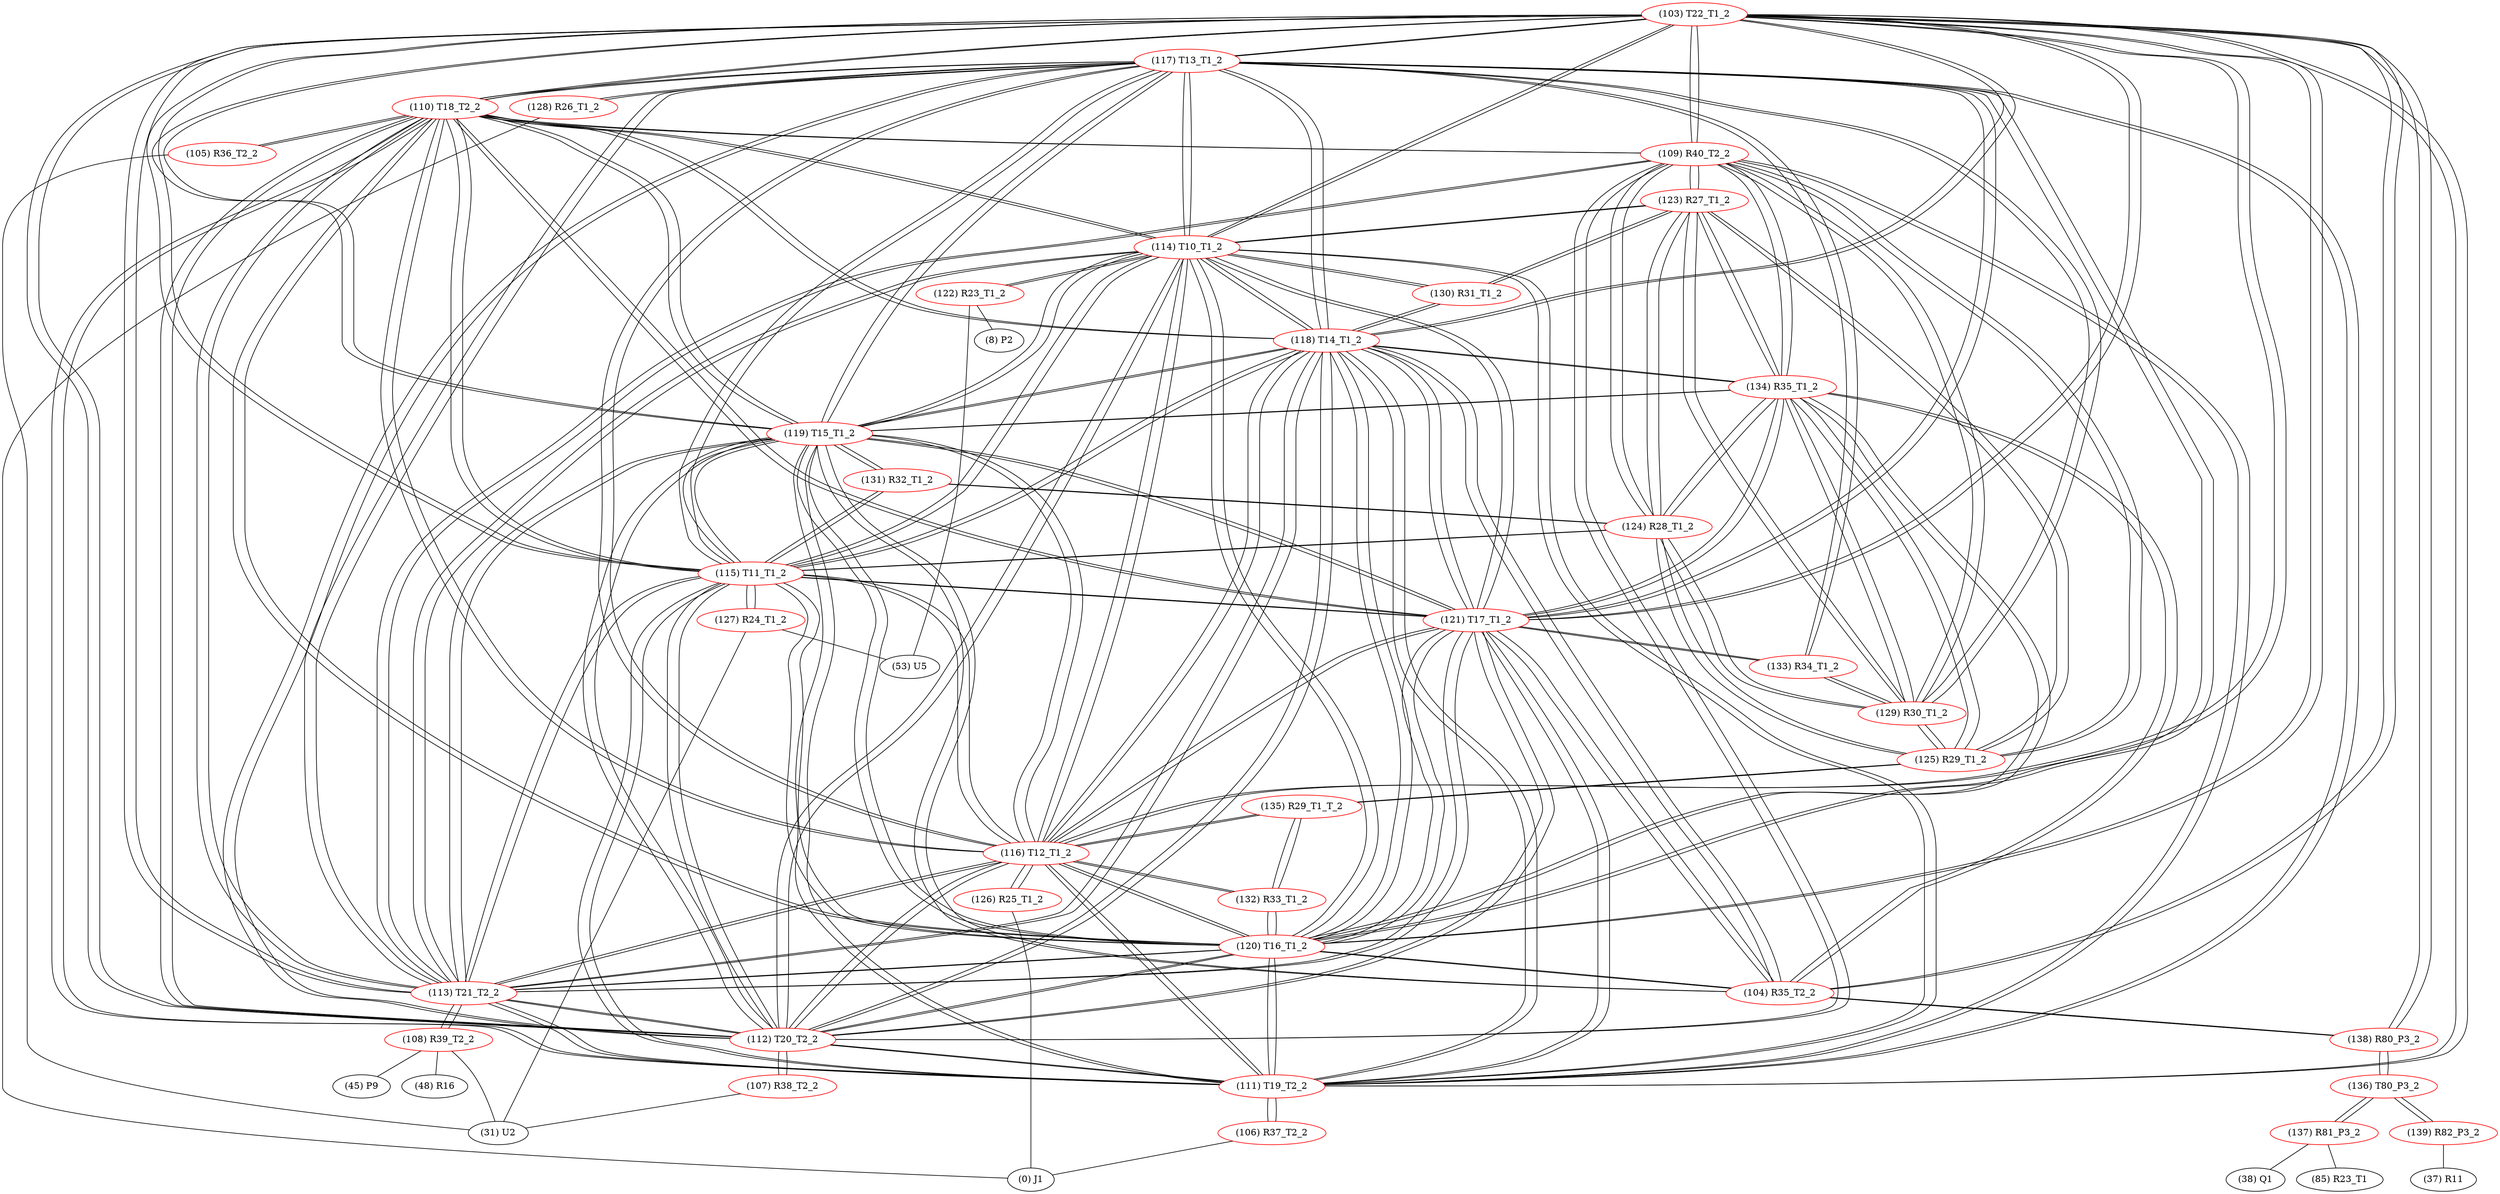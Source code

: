 graph {
	103 [label="(103) T22_T1_2" color=red]
	117 [label="(117) T13_T1_2"]
	110 [label="(110) T18_T2_2"]
	111 [label="(111) T19_T2_2"]
	116 [label="(116) T12_T1_2"]
	119 [label="(119) T15_T1_2"]
	118 [label="(118) T14_T1_2"]
	112 [label="(112) T20_T2_2"]
	113 [label="(113) T21_T2_2"]
	115 [label="(115) T11_T1_2"]
	114 [label="(114) T10_T1_2"]
	120 [label="(120) T16_T1_2"]
	121 [label="(121) T17_T1_2"]
	109 [label="(109) R40_T2_2"]
	138 [label="(138) R80_P3_2"]
	104 [label="(104) R35_T2_2"]
	104 [label="(104) R35_T2_2" color=red]
	119 [label="(119) T15_T1_2"]
	120 [label="(120) T16_T1_2"]
	118 [label="(118) T14_T1_2"]
	121 [label="(121) T17_T1_2"]
	134 [label="(134) R35_T1_2"]
	138 [label="(138) R80_P3_2"]
	103 [label="(103) T22_T1_2"]
	105 [label="(105) R36_T2_2" color=red]
	31 [label="(31) U2"]
	110 [label="(110) T18_T2_2"]
	106 [label="(106) R37_T2_2" color=red]
	0 [label="(0) J1"]
	111 [label="(111) T19_T2_2"]
	107 [label="(107) R38_T2_2" color=red]
	31 [label="(31) U2"]
	112 [label="(112) T20_T2_2"]
	108 [label="(108) R39_T2_2" color=red]
	31 [label="(31) U2"]
	45 [label="(45) P9"]
	48 [label="(48) R16"]
	113 [label="(113) T21_T2_2"]
	109 [label="(109) R40_T2_2" color=red]
	111 [label="(111) T19_T2_2"]
	112 [label="(112) T20_T2_2"]
	113 [label="(113) T21_T2_2"]
	103 [label="(103) T22_T1_2"]
	110 [label="(110) T18_T2_2"]
	125 [label="(125) R29_T1_2"]
	124 [label="(124) R28_T1_2"]
	129 [label="(129) R30_T1_2"]
	123 [label="(123) R27_T1_2"]
	134 [label="(134) R35_T1_2"]
	110 [label="(110) T18_T2_2" color=red]
	117 [label="(117) T13_T1_2"]
	111 [label="(111) T19_T2_2"]
	116 [label="(116) T12_T1_2"]
	119 [label="(119) T15_T1_2"]
	118 [label="(118) T14_T1_2"]
	112 [label="(112) T20_T2_2"]
	113 [label="(113) T21_T2_2"]
	115 [label="(115) T11_T1_2"]
	114 [label="(114) T10_T1_2"]
	103 [label="(103) T22_T1_2"]
	120 [label="(120) T16_T1_2"]
	121 [label="(121) T17_T1_2"]
	109 [label="(109) R40_T2_2"]
	105 [label="(105) R36_T2_2"]
	111 [label="(111) T19_T2_2" color=red]
	117 [label="(117) T13_T1_2"]
	110 [label="(110) T18_T2_2"]
	116 [label="(116) T12_T1_2"]
	119 [label="(119) T15_T1_2"]
	118 [label="(118) T14_T1_2"]
	112 [label="(112) T20_T2_2"]
	113 [label="(113) T21_T2_2"]
	115 [label="(115) T11_T1_2"]
	114 [label="(114) T10_T1_2"]
	103 [label="(103) T22_T1_2"]
	120 [label="(120) T16_T1_2"]
	121 [label="(121) T17_T1_2"]
	109 [label="(109) R40_T2_2"]
	106 [label="(106) R37_T2_2"]
	112 [label="(112) T20_T2_2" color=red]
	117 [label="(117) T13_T1_2"]
	110 [label="(110) T18_T2_2"]
	111 [label="(111) T19_T2_2"]
	116 [label="(116) T12_T1_2"]
	119 [label="(119) T15_T1_2"]
	118 [label="(118) T14_T1_2"]
	113 [label="(113) T21_T2_2"]
	115 [label="(115) T11_T1_2"]
	114 [label="(114) T10_T1_2"]
	103 [label="(103) T22_T1_2"]
	120 [label="(120) T16_T1_2"]
	121 [label="(121) T17_T1_2"]
	109 [label="(109) R40_T2_2"]
	107 [label="(107) R38_T2_2"]
	113 [label="(113) T21_T2_2" color=red]
	117 [label="(117) T13_T1_2"]
	110 [label="(110) T18_T2_2"]
	111 [label="(111) T19_T2_2"]
	116 [label="(116) T12_T1_2"]
	119 [label="(119) T15_T1_2"]
	118 [label="(118) T14_T1_2"]
	112 [label="(112) T20_T2_2"]
	115 [label="(115) T11_T1_2"]
	114 [label="(114) T10_T1_2"]
	103 [label="(103) T22_T1_2"]
	120 [label="(120) T16_T1_2"]
	121 [label="(121) T17_T1_2"]
	109 [label="(109) R40_T2_2"]
	108 [label="(108) R39_T2_2"]
	114 [label="(114) T10_T1_2" color=red]
	117 [label="(117) T13_T1_2"]
	110 [label="(110) T18_T2_2"]
	111 [label="(111) T19_T2_2"]
	116 [label="(116) T12_T1_2"]
	119 [label="(119) T15_T1_2"]
	118 [label="(118) T14_T1_2"]
	112 [label="(112) T20_T2_2"]
	113 [label="(113) T21_T2_2"]
	115 [label="(115) T11_T1_2"]
	103 [label="(103) T22_T1_2"]
	120 [label="(120) T16_T1_2"]
	121 [label="(121) T17_T1_2"]
	122 [label="(122) R23_T1_2"]
	123 [label="(123) R27_T1_2"]
	130 [label="(130) R31_T1_2"]
	115 [label="(115) T11_T1_2" color=red]
	117 [label="(117) T13_T1_2"]
	110 [label="(110) T18_T2_2"]
	111 [label="(111) T19_T2_2"]
	116 [label="(116) T12_T1_2"]
	119 [label="(119) T15_T1_2"]
	118 [label="(118) T14_T1_2"]
	112 [label="(112) T20_T2_2"]
	113 [label="(113) T21_T2_2"]
	114 [label="(114) T10_T1_2"]
	103 [label="(103) T22_T1_2"]
	120 [label="(120) T16_T1_2"]
	121 [label="(121) T17_T1_2"]
	127 [label="(127) R24_T1_2"]
	131 [label="(131) R32_T1_2"]
	124 [label="(124) R28_T1_2"]
	116 [label="(116) T12_T1_2" color=red]
	117 [label="(117) T13_T1_2"]
	110 [label="(110) T18_T2_2"]
	111 [label="(111) T19_T2_2"]
	119 [label="(119) T15_T1_2"]
	118 [label="(118) T14_T1_2"]
	112 [label="(112) T20_T2_2"]
	113 [label="(113) T21_T2_2"]
	115 [label="(115) T11_T1_2"]
	114 [label="(114) T10_T1_2"]
	103 [label="(103) T22_T1_2"]
	120 [label="(120) T16_T1_2"]
	121 [label="(121) T17_T1_2"]
	132 [label="(132) R33_T1_2"]
	135 [label="(135) R29_T1_T_2"]
	126 [label="(126) R25_T1_2"]
	117 [label="(117) T13_T1_2" color=red]
	110 [label="(110) T18_T2_2"]
	111 [label="(111) T19_T2_2"]
	116 [label="(116) T12_T1_2"]
	119 [label="(119) T15_T1_2"]
	118 [label="(118) T14_T1_2"]
	112 [label="(112) T20_T2_2"]
	113 [label="(113) T21_T2_2"]
	115 [label="(115) T11_T1_2"]
	114 [label="(114) T10_T1_2"]
	103 [label="(103) T22_T1_2"]
	120 [label="(120) T16_T1_2"]
	121 [label="(121) T17_T1_2"]
	129 [label="(129) R30_T1_2"]
	133 [label="(133) R34_T1_2"]
	128 [label="(128) R26_T1_2"]
	118 [label="(118) T14_T1_2" color=red]
	117 [label="(117) T13_T1_2"]
	110 [label="(110) T18_T2_2"]
	111 [label="(111) T19_T2_2"]
	116 [label="(116) T12_T1_2"]
	119 [label="(119) T15_T1_2"]
	112 [label="(112) T20_T2_2"]
	113 [label="(113) T21_T2_2"]
	115 [label="(115) T11_T1_2"]
	114 [label="(114) T10_T1_2"]
	103 [label="(103) T22_T1_2"]
	120 [label="(120) T16_T1_2"]
	121 [label="(121) T17_T1_2"]
	104 [label="(104) R35_T2_2"]
	134 [label="(134) R35_T1_2"]
	130 [label="(130) R31_T1_2"]
	119 [label="(119) T15_T1_2" color=red]
	117 [label="(117) T13_T1_2"]
	110 [label="(110) T18_T2_2"]
	111 [label="(111) T19_T2_2"]
	116 [label="(116) T12_T1_2"]
	118 [label="(118) T14_T1_2"]
	112 [label="(112) T20_T2_2"]
	113 [label="(113) T21_T2_2"]
	115 [label="(115) T11_T1_2"]
	114 [label="(114) T10_T1_2"]
	103 [label="(103) T22_T1_2"]
	120 [label="(120) T16_T1_2"]
	121 [label="(121) T17_T1_2"]
	104 [label="(104) R35_T2_2"]
	134 [label="(134) R35_T1_2"]
	131 [label="(131) R32_T1_2"]
	120 [label="(120) T16_T1_2" color=red]
	117 [label="(117) T13_T1_2"]
	110 [label="(110) T18_T2_2"]
	111 [label="(111) T19_T2_2"]
	116 [label="(116) T12_T1_2"]
	119 [label="(119) T15_T1_2"]
	118 [label="(118) T14_T1_2"]
	112 [label="(112) T20_T2_2"]
	113 [label="(113) T21_T2_2"]
	115 [label="(115) T11_T1_2"]
	114 [label="(114) T10_T1_2"]
	103 [label="(103) T22_T1_2"]
	121 [label="(121) T17_T1_2"]
	104 [label="(104) R35_T2_2"]
	134 [label="(134) R35_T1_2"]
	132 [label="(132) R33_T1_2"]
	121 [label="(121) T17_T1_2" color=red]
	117 [label="(117) T13_T1_2"]
	110 [label="(110) T18_T2_2"]
	111 [label="(111) T19_T2_2"]
	116 [label="(116) T12_T1_2"]
	119 [label="(119) T15_T1_2"]
	118 [label="(118) T14_T1_2"]
	112 [label="(112) T20_T2_2"]
	113 [label="(113) T21_T2_2"]
	115 [label="(115) T11_T1_2"]
	114 [label="(114) T10_T1_2"]
	103 [label="(103) T22_T1_2"]
	120 [label="(120) T16_T1_2"]
	104 [label="(104) R35_T2_2"]
	134 [label="(134) R35_T1_2"]
	133 [label="(133) R34_T1_2"]
	122 [label="(122) R23_T1_2" color=red]
	8 [label="(8) P2"]
	53 [label="(53) U5"]
	114 [label="(114) T10_T1_2"]
	123 [label="(123) R27_T1_2" color=red]
	109 [label="(109) R40_T2_2"]
	125 [label="(125) R29_T1_2"]
	124 [label="(124) R28_T1_2"]
	129 [label="(129) R30_T1_2"]
	134 [label="(134) R35_T1_2"]
	114 [label="(114) T10_T1_2"]
	130 [label="(130) R31_T1_2"]
	124 [label="(124) R28_T1_2" color=red]
	109 [label="(109) R40_T2_2"]
	125 [label="(125) R29_T1_2"]
	129 [label="(129) R30_T1_2"]
	123 [label="(123) R27_T1_2"]
	134 [label="(134) R35_T1_2"]
	131 [label="(131) R32_T1_2"]
	115 [label="(115) T11_T1_2"]
	125 [label="(125) R29_T1_2" color=red]
	109 [label="(109) R40_T2_2"]
	124 [label="(124) R28_T1_2"]
	129 [label="(129) R30_T1_2"]
	123 [label="(123) R27_T1_2"]
	134 [label="(134) R35_T1_2"]
	135 [label="(135) R29_T1_T_2"]
	126 [label="(126) R25_T1_2" color=red]
	0 [label="(0) J1"]
	116 [label="(116) T12_T1_2"]
	127 [label="(127) R24_T1_2" color=red]
	31 [label="(31) U2"]
	53 [label="(53) U5"]
	115 [label="(115) T11_T1_2"]
	128 [label="(128) R26_T1_2" color=red]
	0 [label="(0) J1"]
	117 [label="(117) T13_T1_2"]
	129 [label="(129) R30_T1_2" color=red]
	109 [label="(109) R40_T2_2"]
	125 [label="(125) R29_T1_2"]
	124 [label="(124) R28_T1_2"]
	123 [label="(123) R27_T1_2"]
	134 [label="(134) R35_T1_2"]
	133 [label="(133) R34_T1_2"]
	117 [label="(117) T13_T1_2"]
	130 [label="(130) R31_T1_2" color=red]
	123 [label="(123) R27_T1_2"]
	114 [label="(114) T10_T1_2"]
	118 [label="(118) T14_T1_2"]
	131 [label="(131) R32_T1_2" color=red]
	119 [label="(119) T15_T1_2"]
	115 [label="(115) T11_T1_2"]
	124 [label="(124) R28_T1_2"]
	132 [label="(132) R33_T1_2" color=red]
	120 [label="(120) T16_T1_2"]
	116 [label="(116) T12_T1_2"]
	135 [label="(135) R29_T1_T_2"]
	133 [label="(133) R34_T1_2" color=red]
	121 [label="(121) T17_T1_2"]
	129 [label="(129) R30_T1_2"]
	117 [label="(117) T13_T1_2"]
	134 [label="(134) R35_T1_2" color=red]
	119 [label="(119) T15_T1_2"]
	120 [label="(120) T16_T1_2"]
	118 [label="(118) T14_T1_2"]
	121 [label="(121) T17_T1_2"]
	104 [label="(104) R35_T2_2"]
	109 [label="(109) R40_T2_2"]
	125 [label="(125) R29_T1_2"]
	124 [label="(124) R28_T1_2"]
	129 [label="(129) R30_T1_2"]
	123 [label="(123) R27_T1_2"]
	135 [label="(135) R29_T1_T_2" color=red]
	132 [label="(132) R33_T1_2"]
	116 [label="(116) T12_T1_2"]
	125 [label="(125) R29_T1_2"]
	136 [label="(136) T80_P3_2" color=red]
	137 [label="(137) R81_P3_2"]
	139 [label="(139) R82_P3_2"]
	138 [label="(138) R80_P3_2"]
	137 [label="(137) R81_P3_2" color=red]
	38 [label="(38) Q1"]
	85 [label="(85) R23_T1"]
	136 [label="(136) T80_P3_2"]
	138 [label="(138) R80_P3_2" color=red]
	103 [label="(103) T22_T1_2"]
	104 [label="(104) R35_T2_2"]
	136 [label="(136) T80_P3_2"]
	139 [label="(139) R82_P3_2" color=red]
	37 [label="(37) R11"]
	136 [label="(136) T80_P3_2"]
	103 -- 117
	103 -- 110
	103 -- 111
	103 -- 116
	103 -- 119
	103 -- 118
	103 -- 112
	103 -- 113
	103 -- 115
	103 -- 114
	103 -- 120
	103 -- 121
	103 -- 109
	103 -- 138
	103 -- 104
	104 -- 119
	104 -- 120
	104 -- 118
	104 -- 121
	104 -- 134
	104 -- 138
	104 -- 103
	105 -- 31
	105 -- 110
	106 -- 0
	106 -- 111
	107 -- 31
	107 -- 112
	108 -- 31
	108 -- 45
	108 -- 48
	108 -- 113
	109 -- 111
	109 -- 112
	109 -- 113
	109 -- 103
	109 -- 110
	109 -- 125
	109 -- 124
	109 -- 129
	109 -- 123
	109 -- 134
	110 -- 117
	110 -- 111
	110 -- 116
	110 -- 119
	110 -- 118
	110 -- 112
	110 -- 113
	110 -- 115
	110 -- 114
	110 -- 103
	110 -- 120
	110 -- 121
	110 -- 109
	110 -- 105
	111 -- 117
	111 -- 110
	111 -- 116
	111 -- 119
	111 -- 118
	111 -- 112
	111 -- 113
	111 -- 115
	111 -- 114
	111 -- 103
	111 -- 120
	111 -- 121
	111 -- 109
	111 -- 106
	112 -- 117
	112 -- 110
	112 -- 111
	112 -- 116
	112 -- 119
	112 -- 118
	112 -- 113
	112 -- 115
	112 -- 114
	112 -- 103
	112 -- 120
	112 -- 121
	112 -- 109
	112 -- 107
	113 -- 117
	113 -- 110
	113 -- 111
	113 -- 116
	113 -- 119
	113 -- 118
	113 -- 112
	113 -- 115
	113 -- 114
	113 -- 103
	113 -- 120
	113 -- 121
	113 -- 109
	113 -- 108
	114 -- 117
	114 -- 110
	114 -- 111
	114 -- 116
	114 -- 119
	114 -- 118
	114 -- 112
	114 -- 113
	114 -- 115
	114 -- 103
	114 -- 120
	114 -- 121
	114 -- 122
	114 -- 123
	114 -- 130
	115 -- 117
	115 -- 110
	115 -- 111
	115 -- 116
	115 -- 119
	115 -- 118
	115 -- 112
	115 -- 113
	115 -- 114
	115 -- 103
	115 -- 120
	115 -- 121
	115 -- 127
	115 -- 131
	115 -- 124
	116 -- 117
	116 -- 110
	116 -- 111
	116 -- 119
	116 -- 118
	116 -- 112
	116 -- 113
	116 -- 115
	116 -- 114
	116 -- 103
	116 -- 120
	116 -- 121
	116 -- 132
	116 -- 135
	116 -- 126
	117 -- 110
	117 -- 111
	117 -- 116
	117 -- 119
	117 -- 118
	117 -- 112
	117 -- 113
	117 -- 115
	117 -- 114
	117 -- 103
	117 -- 120
	117 -- 121
	117 -- 129
	117 -- 133
	117 -- 128
	118 -- 117
	118 -- 110
	118 -- 111
	118 -- 116
	118 -- 119
	118 -- 112
	118 -- 113
	118 -- 115
	118 -- 114
	118 -- 103
	118 -- 120
	118 -- 121
	118 -- 104
	118 -- 134
	118 -- 130
	119 -- 117
	119 -- 110
	119 -- 111
	119 -- 116
	119 -- 118
	119 -- 112
	119 -- 113
	119 -- 115
	119 -- 114
	119 -- 103
	119 -- 120
	119 -- 121
	119 -- 104
	119 -- 134
	119 -- 131
	120 -- 117
	120 -- 110
	120 -- 111
	120 -- 116
	120 -- 119
	120 -- 118
	120 -- 112
	120 -- 113
	120 -- 115
	120 -- 114
	120 -- 103
	120 -- 121
	120 -- 104
	120 -- 134
	120 -- 132
	121 -- 117
	121 -- 110
	121 -- 111
	121 -- 116
	121 -- 119
	121 -- 118
	121 -- 112
	121 -- 113
	121 -- 115
	121 -- 114
	121 -- 103
	121 -- 120
	121 -- 104
	121 -- 134
	121 -- 133
	122 -- 8
	122 -- 53
	122 -- 114
	123 -- 109
	123 -- 125
	123 -- 124
	123 -- 129
	123 -- 134
	123 -- 114
	123 -- 130
	124 -- 109
	124 -- 125
	124 -- 129
	124 -- 123
	124 -- 134
	124 -- 131
	124 -- 115
	125 -- 109
	125 -- 124
	125 -- 129
	125 -- 123
	125 -- 134
	125 -- 135
	126 -- 0
	126 -- 116
	127 -- 31
	127 -- 53
	127 -- 115
	128 -- 0
	128 -- 117
	129 -- 109
	129 -- 125
	129 -- 124
	129 -- 123
	129 -- 134
	129 -- 133
	129 -- 117
	130 -- 123
	130 -- 114
	130 -- 118
	131 -- 119
	131 -- 115
	131 -- 124
	132 -- 120
	132 -- 116
	132 -- 135
	133 -- 121
	133 -- 129
	133 -- 117
	134 -- 119
	134 -- 120
	134 -- 118
	134 -- 121
	134 -- 104
	134 -- 109
	134 -- 125
	134 -- 124
	134 -- 129
	134 -- 123
	135 -- 132
	135 -- 116
	135 -- 125
	136 -- 137
	136 -- 139
	136 -- 138
	137 -- 38
	137 -- 85
	137 -- 136
	138 -- 103
	138 -- 104
	138 -- 136
	139 -- 37
	139 -- 136
}